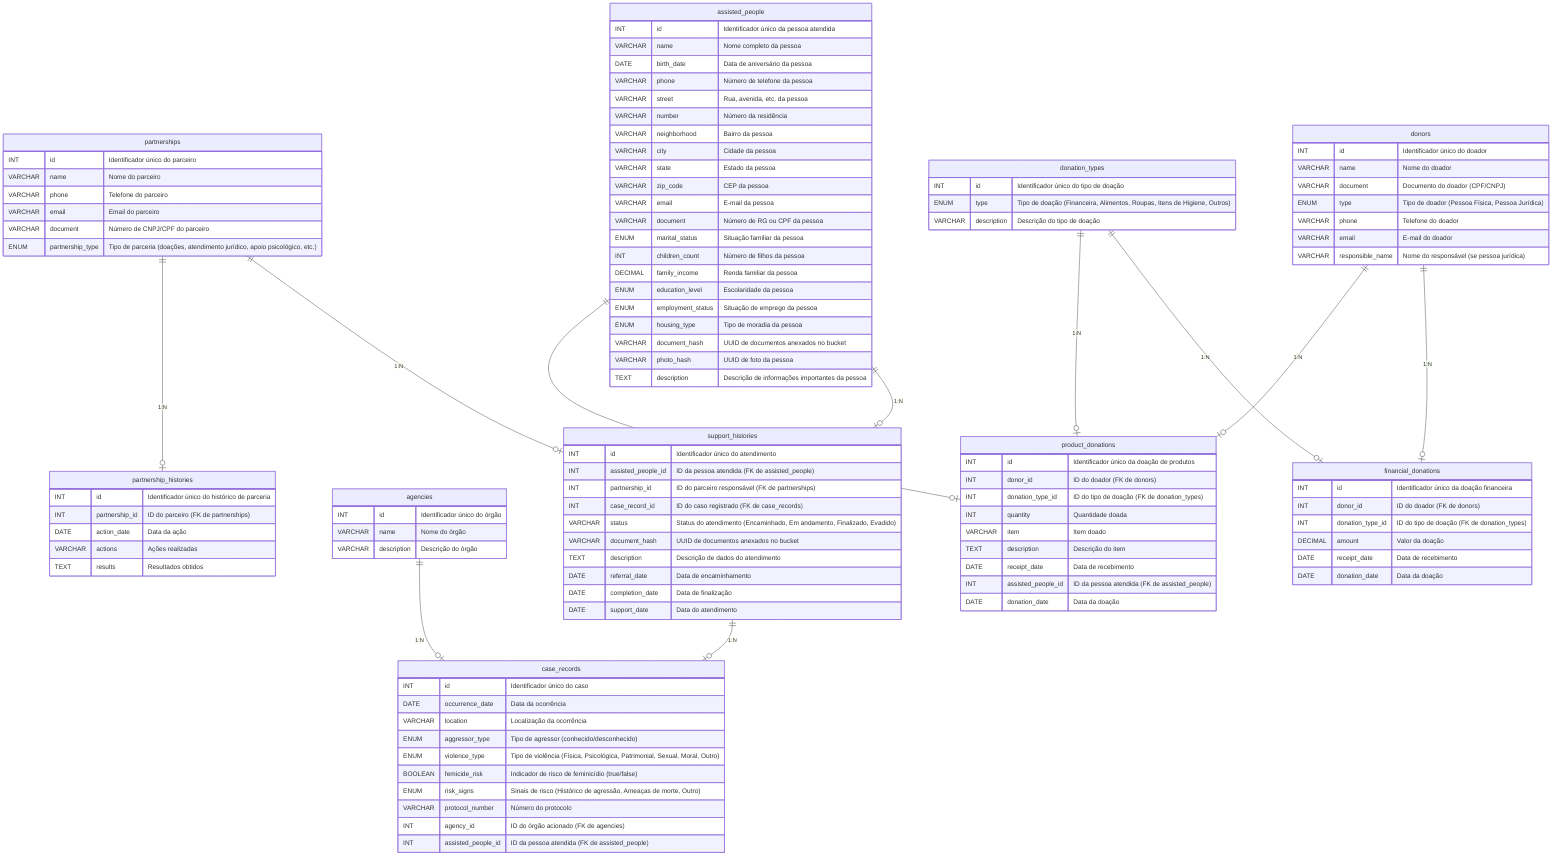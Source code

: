 erDiagram
    assisted_people {
        INT id "Identificador único da pessoa atendida"
        VARCHAR name "Nome completo da pessoa"
        DATE birth_date "Data de aniversário da pessoa"
        VARCHAR phone "Número de telefone da pessoa"
        VARCHAR street "Rua, avenida, etc. da pessoa"
        VARCHAR number "Número da residência"
        VARCHAR neighborhood "Bairro da pessoa"
        VARCHAR city "Cidade da pessoa"
        VARCHAR state "Estado da pessoa"
        VARCHAR zip_code "CEP da pessoa"
        VARCHAR email "E-mail da pessoa"
        VARCHAR document "Número de RG ou CPF da pessoa"
        ENUM marital_status "Situação familiar da pessoa"
        INT children_count "Número de filhos da pessoa"
        DECIMAL family_income "Renda familiar da pessoa"
        ENUM education_level "Escolaridade da pessoa"
        ENUM employment_status "Situação de emprego da pessoa"
        ENUM housing_type "Tipo de moradia da pessoa"
        VARCHAR document_hash "UUID de documentos anexados no bucket"
        VARCHAR photo_hash "UUID de foto da pessoa"
        TEXT description "Descrição de informações importantes da pessoa"
    }

    support_histories {
        INT id "Identificador único do atendimento"
        INT assisted_people_id "ID da pessoa atendida (FK de assisted_people)"
        INT partnership_id "ID do parceiro responsável (FK de partnerships)"
        INT case_record_id "ID do caso registrado (FK de case_records)"
        VARCHAR status "Status do atendimento (Encaminhado, Em andamento, Finalizado, Evadido)"
        VARCHAR document_hash "UUID de documentos anexados no bucket"
        TEXT description "Descrição de dados do atendimento"
        DATE referral_date "Data de encaminhamento"
        DATE completion_date "Data de finalização"
        DATE support_date "Data do atendimento"
    }

    partnerships {
        INT id "Identificador único do parceiro"
        VARCHAR name "Nome do parceiro"
        VARCHAR phone "Telefone do parceiro"
        VARCHAR email "Email do parceiro"
        VARCHAR document "Número de CNPJ/CPF do parceiro"
        ENUM partnership_type "Tipo de parceria (doações, atendimento jurídico, apoio psicológico, etc.)"
    }

    case_records {
        INT id "Identificador único do caso"
        DATE occurrence_date "Data da ocorrência"
        VARCHAR location "Localização da ocorrência"
        ENUM aggressor_type "Tipo de agressor (conhecido/desconhecido)"
        ENUM violence_type "Tipo de violência (Física, Psicológica, Patrimonial, Sexual, Moral, Outro)"
        BOOLEAN femicide_risk "Indicador de risco de feminicídio (true/false)"
        ENUM risk_signs "Sinais de risco (Histórico de agressão, Ameaças de morte, Outro)"
        VARCHAR protocol_number "Número do protocolo"
        INT agency_id "ID do órgão acionado (FK de agencies)"
        INT assisted_people_id "ID da pessoa atendida (FK de assisted_people)"
    }

    agencies {
        INT id "Identificador único do órgão"
        VARCHAR name "Nome do órgão"
        VARCHAR description "Descrição do órgão"

    }

    partnership_histories {
        INT id "Identificador único do histórico de parceria"
        INT partnership_id "ID do parceiro (FK de partnerships)"
        DATE action_date "Data da ação"
        VARCHAR actions "Ações realizadas"
        TEXT results "Resultados obtidos"
    }

        donors {
        INT id "Identificador único do doador"
        VARCHAR name "Nome do doador"
        VARCHAR document "Documento do doador (CPF/CNPJ)"
        ENUM type "Tipo de doador (Pessoa Física, Pessoa Jurídica)"
        VARCHAR phone "Telefone do doador"
        VARCHAR email "E-mail do doador"
        VARCHAR responsible_name "Nome do responsável (se pessoa jurídica)"
    }

    donation_types {
        INT id "Identificador único do tipo de doação"
        ENUM type "Tipo de doação (Financeira, Alimentos, Roupas, Itens de Higiene, Outros)"
        VARCHAR description "Descrição do tipo de doação"
    }

    financial_donations {
        INT id "Identificador único da doação financeira"
        INT donor_id "ID do doador (FK de donors)"
        INT donation_type_id "ID do tipo de doação (FK de donation_types)"
        DECIMAL amount "Valor da doação"
        DATE receipt_date "Data de recebimento"
        DATE donation_date "Data da doação"
    }

    product_donations {
        INT id "Identificador único da doação de produtos"
        INT donor_id "ID do doador (FK de donors)"
        INT donation_type_id "ID do tipo de doação (FK de donation_types)"
        INT quantity "Quantidade doada"
        VARCHAR item "Item doado"
        TEXT description "Descrição do item"
        DATE receipt_date "Data de recebimento"
        INT assisted_people_id "ID da pessoa atendida (FK de assisted_people)"
        DATE donation_date "Data da doação"
    }






    assisted_people ||--o| support_histories: "1:N"
    partnerships ||--o| support_histories: "1:N"
    agencies ||--o| case_records: "1:N"
    support_histories ||--o| case_records: "1:N"
    partnerships ||--o| partnership_histories: "1:N"
    donors ||--o| financial_donations: "1:N"
    donors ||--o| product_donations: "1:N"
    donation_types ||--o| financial_donations: "1:N"
    donation_types ||--o| product_donations: "1:N"
    assisted_people ||--o| product_donations: "1:N"